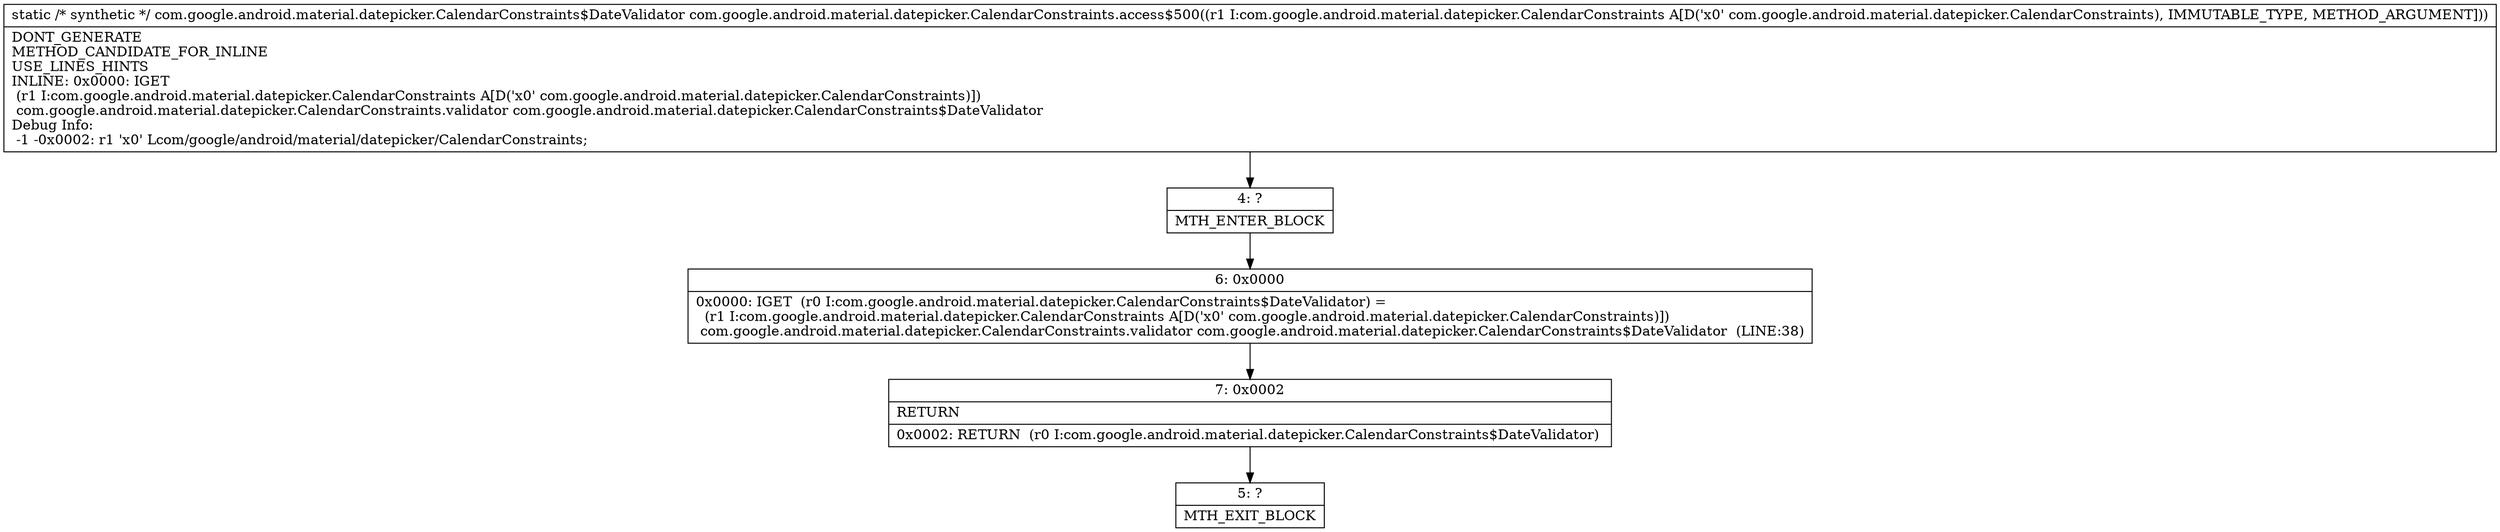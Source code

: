 digraph "CFG forcom.google.android.material.datepicker.CalendarConstraints.access$500(Lcom\/google\/android\/material\/datepicker\/CalendarConstraints;)Lcom\/google\/android\/material\/datepicker\/CalendarConstraints$DateValidator;" {
Node_4 [shape=record,label="{4\:\ ?|MTH_ENTER_BLOCK\l}"];
Node_6 [shape=record,label="{6\:\ 0x0000|0x0000: IGET  (r0 I:com.google.android.material.datepicker.CalendarConstraints$DateValidator) = \l  (r1 I:com.google.android.material.datepicker.CalendarConstraints A[D('x0' com.google.android.material.datepicker.CalendarConstraints)])\l com.google.android.material.datepicker.CalendarConstraints.validator com.google.android.material.datepicker.CalendarConstraints$DateValidator  (LINE:38)\l}"];
Node_7 [shape=record,label="{7\:\ 0x0002|RETURN\l|0x0002: RETURN  (r0 I:com.google.android.material.datepicker.CalendarConstraints$DateValidator) \l}"];
Node_5 [shape=record,label="{5\:\ ?|MTH_EXIT_BLOCK\l}"];
MethodNode[shape=record,label="{static \/* synthetic *\/ com.google.android.material.datepicker.CalendarConstraints$DateValidator com.google.android.material.datepicker.CalendarConstraints.access$500((r1 I:com.google.android.material.datepicker.CalendarConstraints A[D('x0' com.google.android.material.datepicker.CalendarConstraints), IMMUTABLE_TYPE, METHOD_ARGUMENT]))  | DONT_GENERATE\lMETHOD_CANDIDATE_FOR_INLINE\lUSE_LINES_HINTS\lINLINE: 0x0000: IGET  \l  (r1 I:com.google.android.material.datepicker.CalendarConstraints A[D('x0' com.google.android.material.datepicker.CalendarConstraints)])\l com.google.android.material.datepicker.CalendarConstraints.validator com.google.android.material.datepicker.CalendarConstraints$DateValidator\lDebug Info:\l  \-1 \-0x0002: r1 'x0' Lcom\/google\/android\/material\/datepicker\/CalendarConstraints;\l}"];
MethodNode -> Node_4;Node_4 -> Node_6;
Node_6 -> Node_7;
Node_7 -> Node_5;
}

